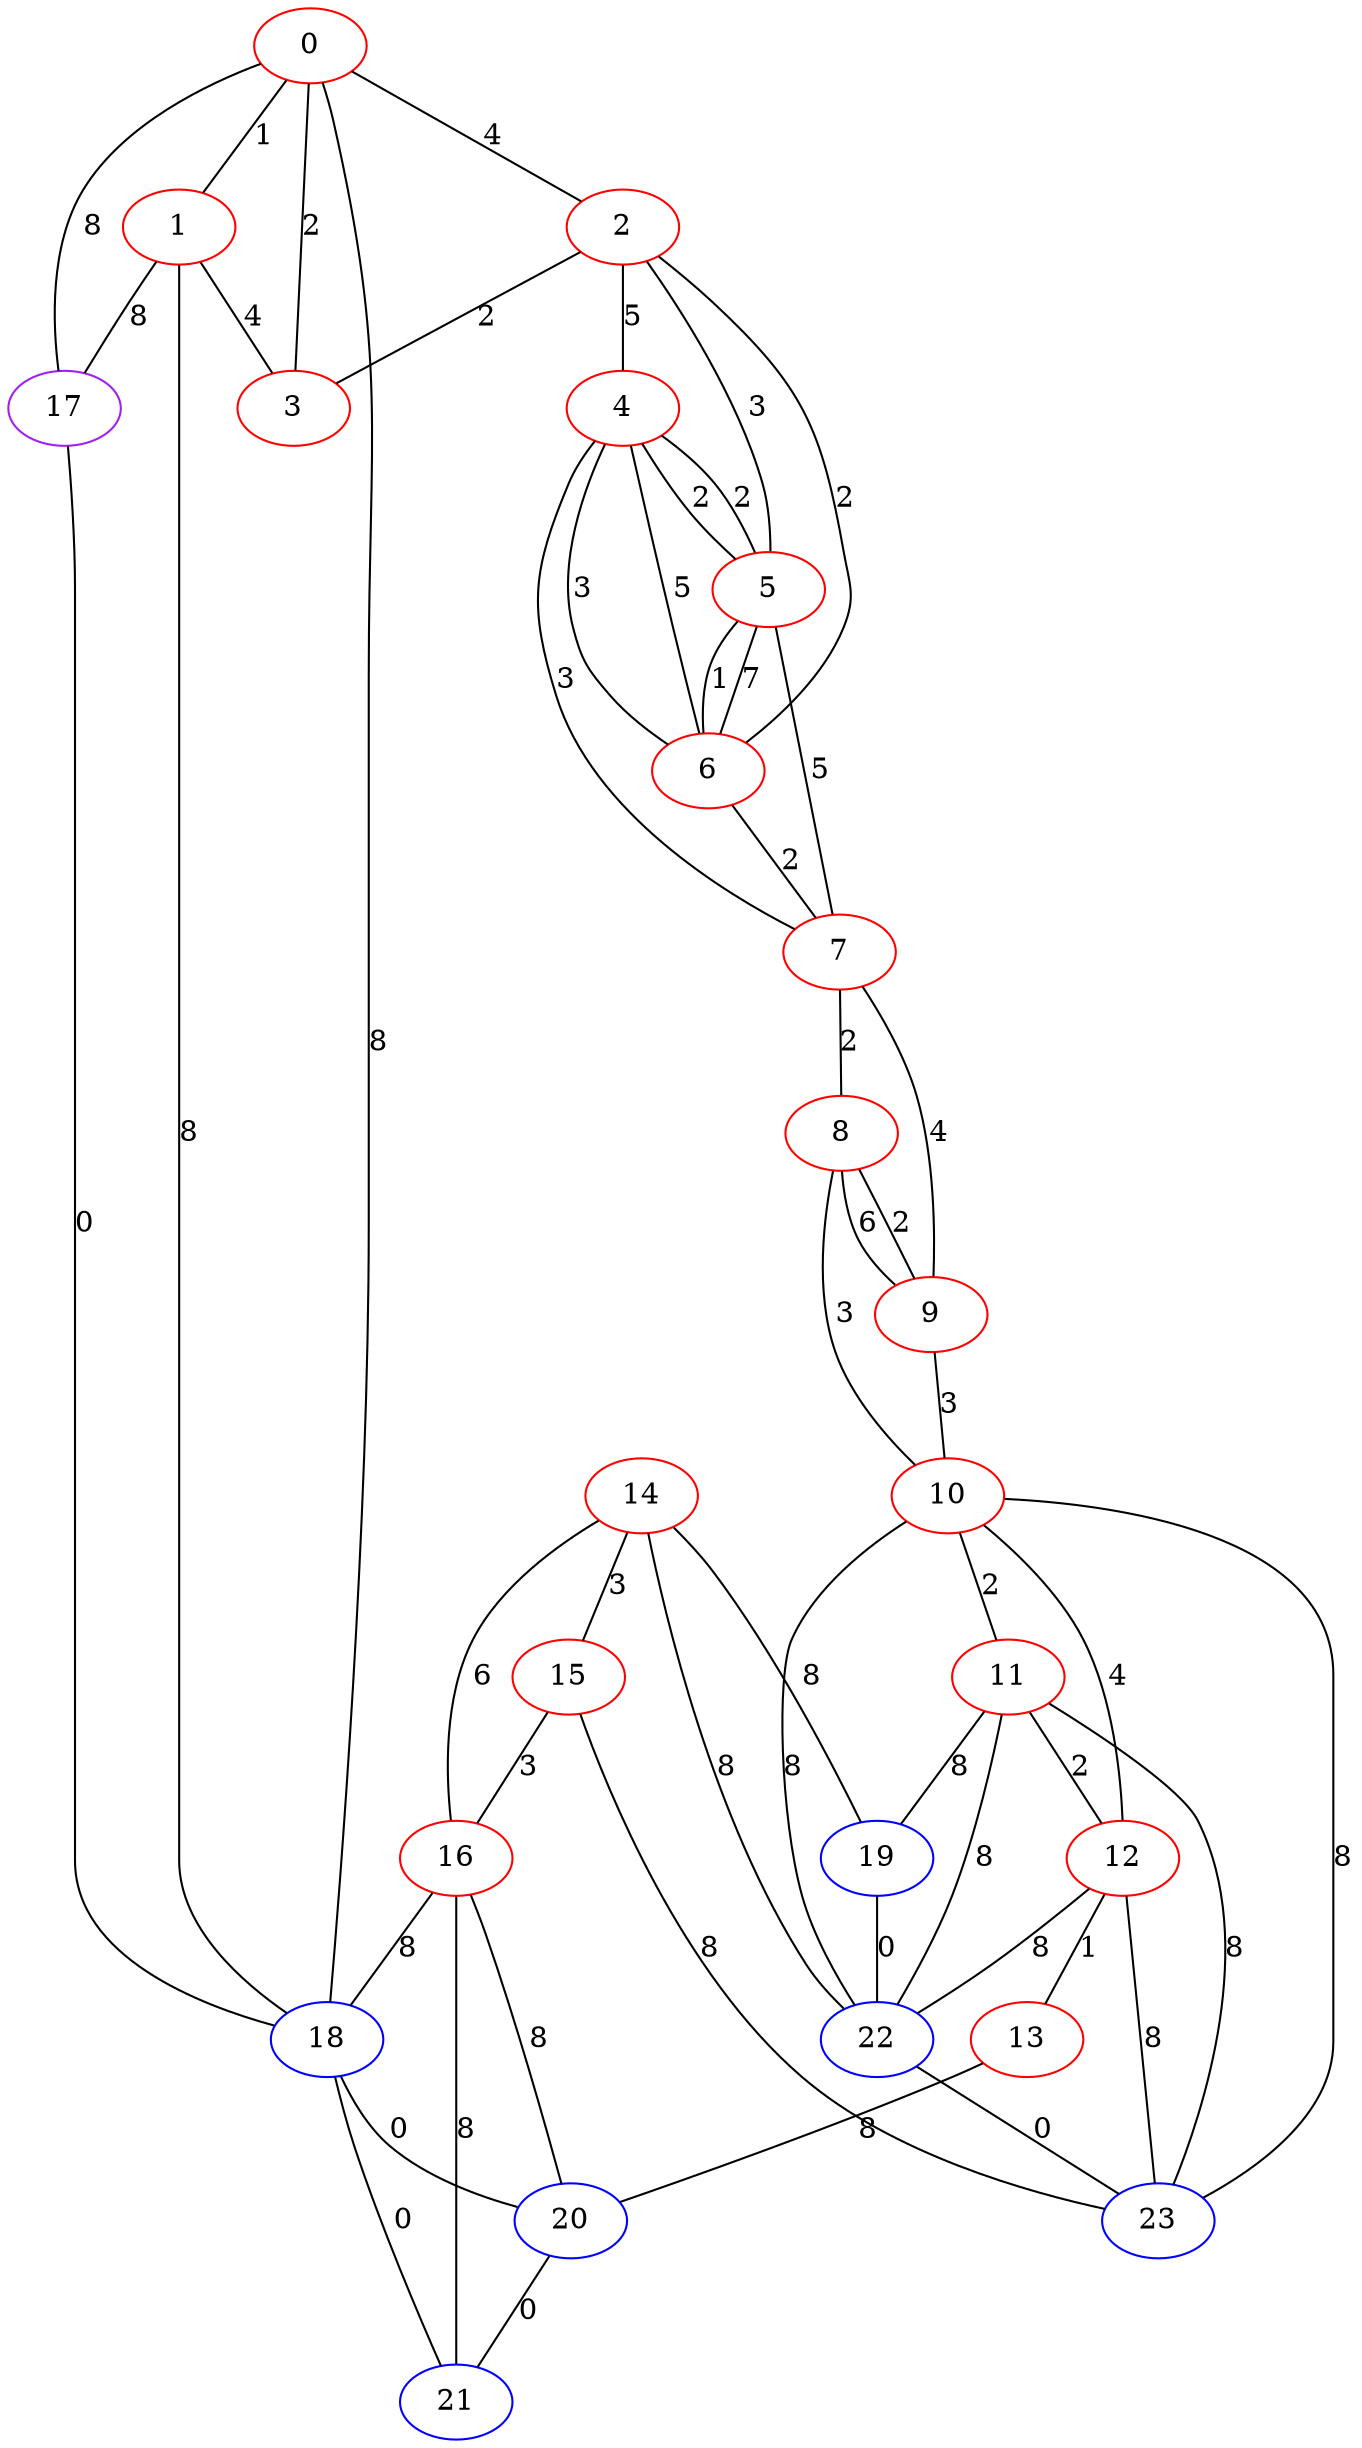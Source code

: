 graph "" {
0 [color=red, weight=1];
1 [color=red, weight=1];
2 [color=red, weight=1];
3 [color=red, weight=1];
4 [color=red, weight=1];
5 [color=red, weight=1];
6 [color=red, weight=1];
7 [color=red, weight=1];
8 [color=red, weight=1];
9 [color=red, weight=1];
10 [color=red, weight=1];
11 [color=red, weight=1];
12 [color=red, weight=1];
13 [color=red, weight=1];
14 [color=red, weight=1];
15 [color=red, weight=1];
16 [color=red, weight=1];
17 [color=purple, weight=4];
18 [color=blue, weight=3];
19 [color=blue, weight=3];
20 [color=blue, weight=3];
21 [color=blue, weight=3];
22 [color=blue, weight=3];
23 [color=blue, weight=3];
0 -- 1  [key=0, label=1];
0 -- 2  [key=0, label=4];
0 -- 3  [key=0, label=2];
0 -- 18  [key=0, label=8];
0 -- 17  [key=0, label=8];
1 -- 17  [key=0, label=8];
1 -- 18  [key=0, label=8];
1 -- 3  [key=0, label=4];
2 -- 3  [key=0, label=2];
2 -- 4  [key=0, label=5];
2 -- 5  [key=0, label=3];
2 -- 6  [key=0, label=2];
4 -- 5  [key=0, label=2];
4 -- 5  [key=1, label=2];
4 -- 6  [key=0, label=3];
4 -- 6  [key=1, label=5];
4 -- 7  [key=0, label=3];
5 -- 6  [key=0, label=1];
5 -- 6  [key=1, label=7];
5 -- 7  [key=0, label=5];
6 -- 7  [key=0, label=2];
7 -- 8  [key=0, label=2];
7 -- 9  [key=0, label=4];
8 -- 9  [key=0, label=6];
8 -- 9  [key=1, label=2];
8 -- 10  [key=0, label=3];
9 -- 10  [key=0, label=3];
10 -- 11  [key=0, label=2];
10 -- 12  [key=0, label=4];
10 -- 22  [key=0, label=8];
10 -- 23  [key=0, label=8];
11 -- 19  [key=0, label=8];
11 -- 12  [key=0, label=2];
11 -- 22  [key=0, label=8];
11 -- 23  [key=0, label=8];
12 -- 13  [key=0, label=1];
12 -- 22  [key=0, label=8];
12 -- 23  [key=0, label=8];
13 -- 20  [key=0, label=8];
14 -- 16  [key=0, label=6];
14 -- 19  [key=0, label=8];
14 -- 22  [key=0, label=8];
14 -- 15  [key=0, label=3];
15 -- 16  [key=0, label=3];
15 -- 23  [key=0, label=8];
16 -- 18  [key=0, label=8];
16 -- 20  [key=0, label=8];
16 -- 21  [key=0, label=8];
17 -- 18  [key=0, label=0];
18 -- 20  [key=0, label=0];
18 -- 21  [key=0, label=0];
19 -- 22  [key=0, label=0];
20 -- 21  [key=0, label=0];
22 -- 23  [key=0, label=0];
}
